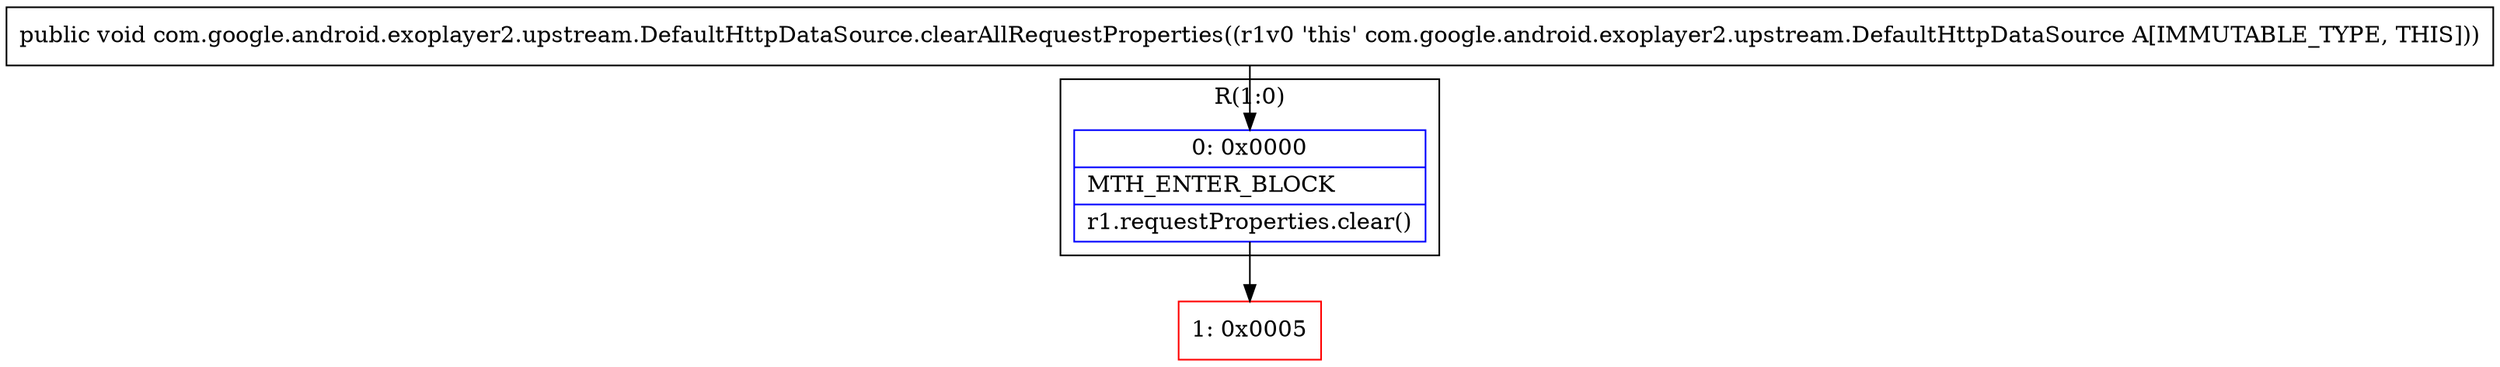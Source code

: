 digraph "CFG forcom.google.android.exoplayer2.upstream.DefaultHttpDataSource.clearAllRequestProperties()V" {
subgraph cluster_Region_716138197 {
label = "R(1:0)";
node [shape=record,color=blue];
Node_0 [shape=record,label="{0\:\ 0x0000|MTH_ENTER_BLOCK\l|r1.requestProperties.clear()\l}"];
}
Node_1 [shape=record,color=red,label="{1\:\ 0x0005}"];
MethodNode[shape=record,label="{public void com.google.android.exoplayer2.upstream.DefaultHttpDataSource.clearAllRequestProperties((r1v0 'this' com.google.android.exoplayer2.upstream.DefaultHttpDataSource A[IMMUTABLE_TYPE, THIS])) }"];
MethodNode -> Node_0;
Node_0 -> Node_1;
}

